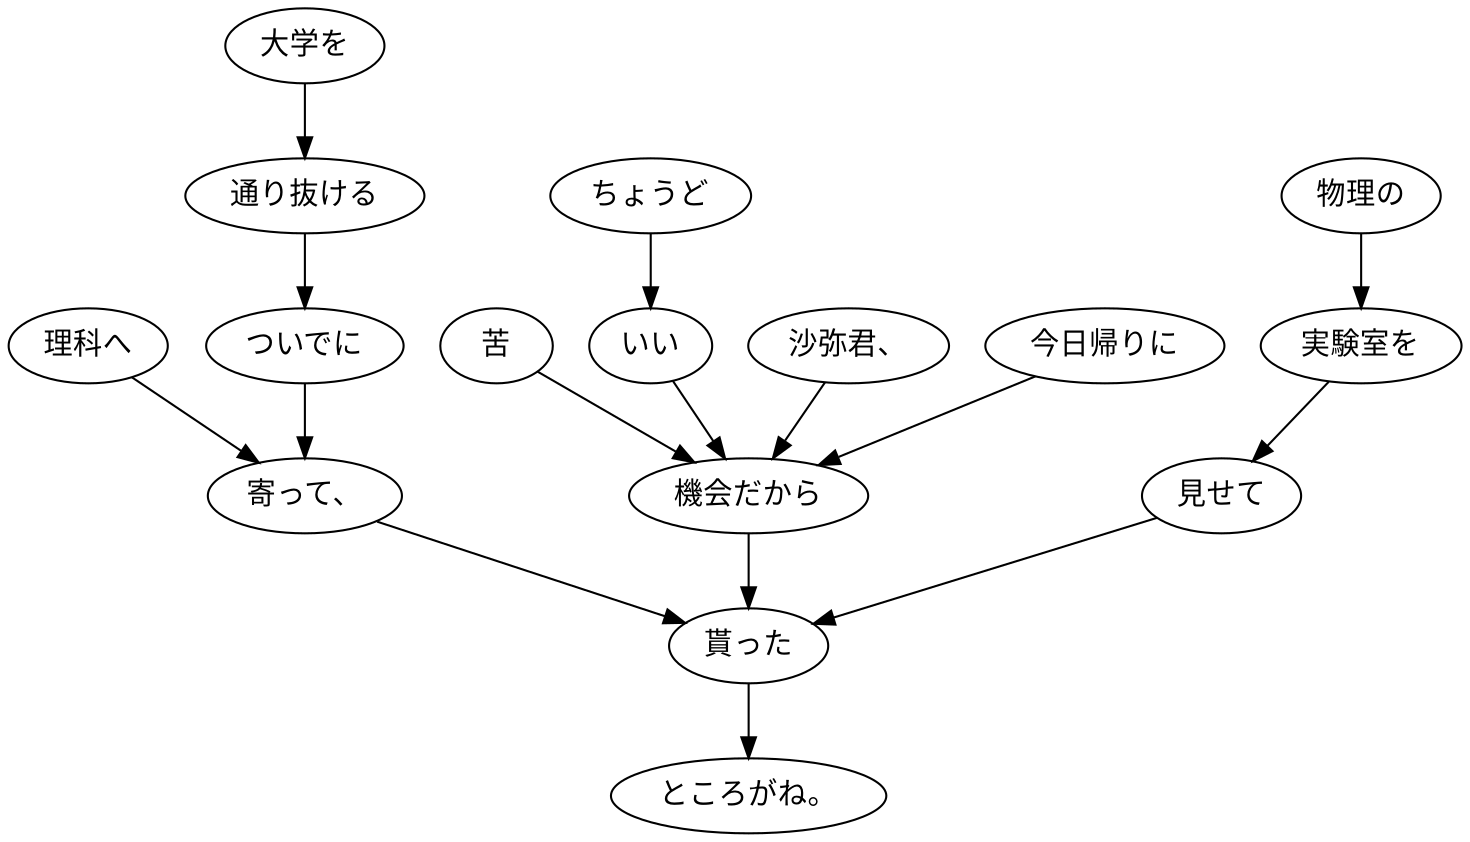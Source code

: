 digraph graph5956 {
	node0 [label="苦"];
	node1 [label="沙弥君、"];
	node2 [label="今日帰りに"];
	node3 [label="ちょうど"];
	node4 [label="いい"];
	node5 [label="機会だから"];
	node6 [label="大学を"];
	node7 [label="通り抜ける"];
	node8 [label="ついでに"];
	node9 [label="理科へ"];
	node10 [label="寄って、"];
	node11 [label="物理の"];
	node12 [label="実験室を"];
	node13 [label="見せて"];
	node14 [label="貰った"];
	node15 [label="ところがね。"];
	node0 -> node5;
	node1 -> node5;
	node2 -> node5;
	node3 -> node4;
	node4 -> node5;
	node5 -> node14;
	node6 -> node7;
	node7 -> node8;
	node8 -> node10;
	node9 -> node10;
	node10 -> node14;
	node11 -> node12;
	node12 -> node13;
	node13 -> node14;
	node14 -> node15;
}
